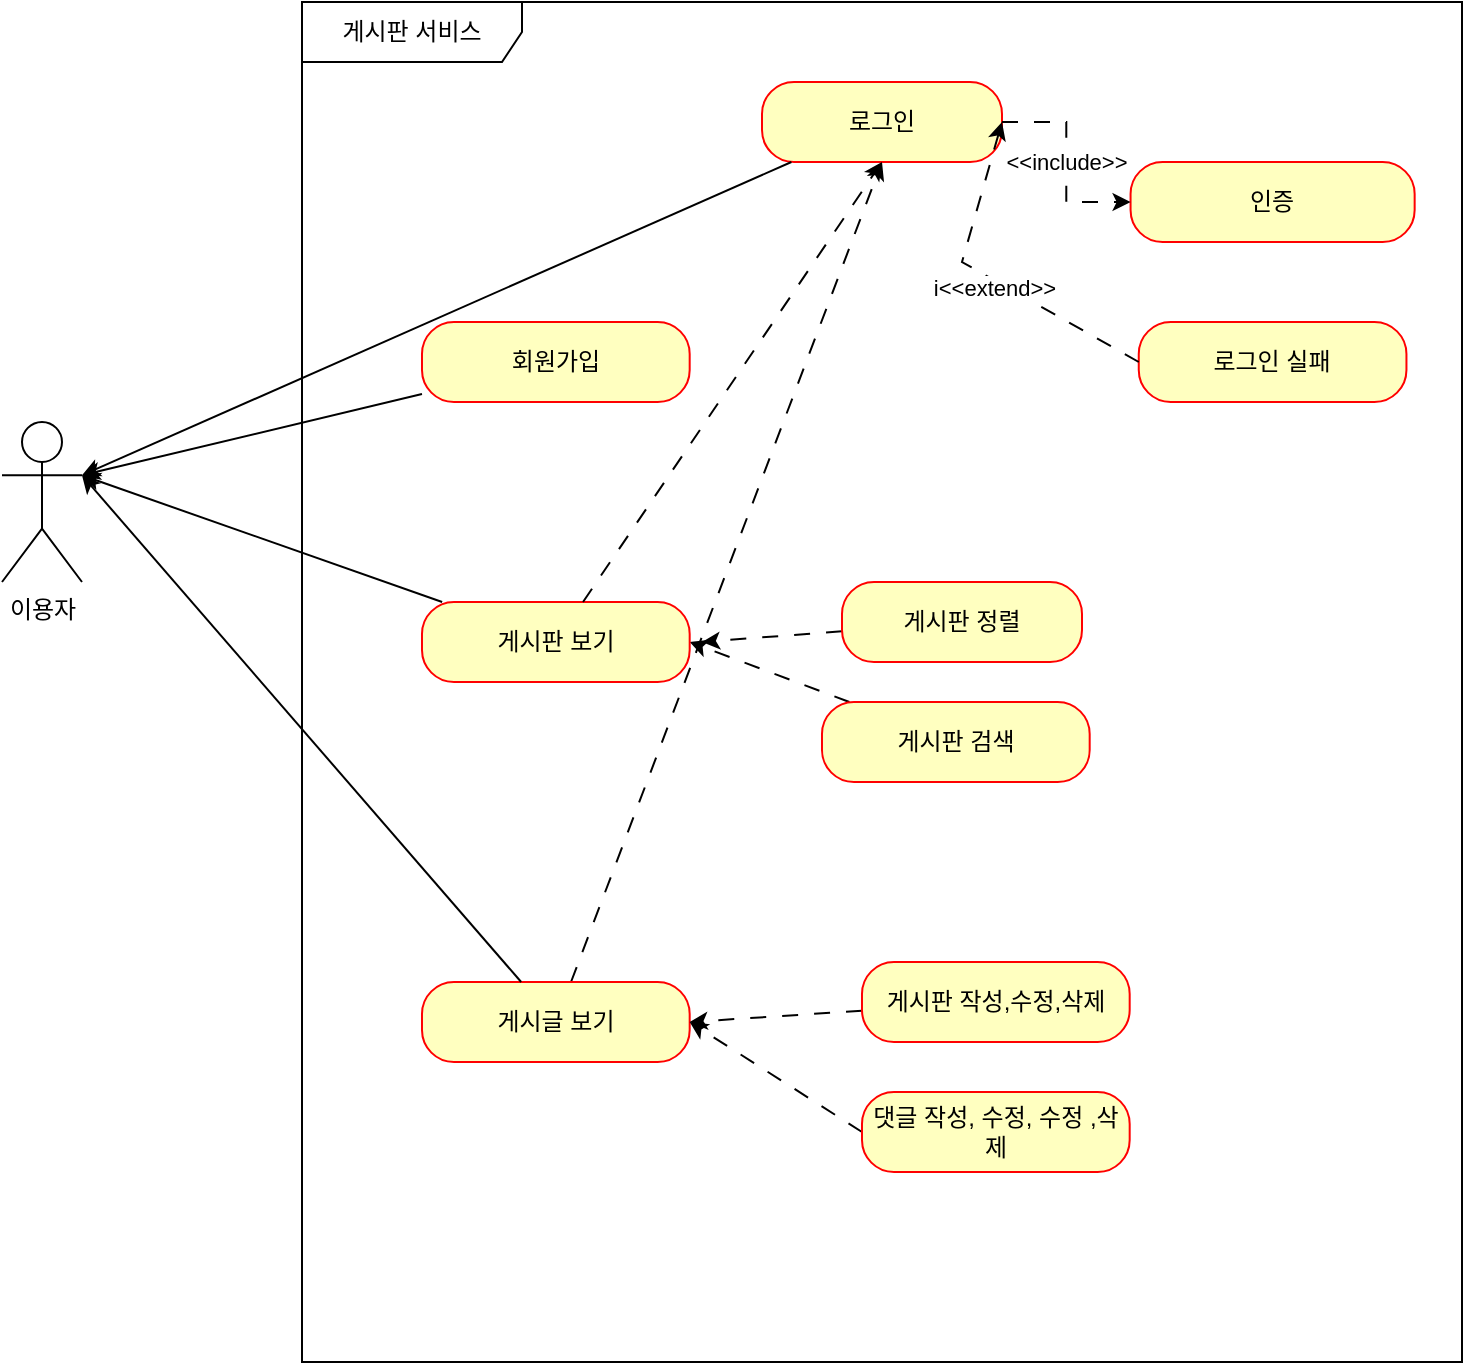 <mxfile version="21.1.8" type="github">
  <diagram name="페이지-1" id="e-IGw4EGKEeoW5YG7nj6">
    <mxGraphModel dx="1434" dy="764" grid="1" gridSize="10" guides="1" tooltips="1" connect="1" arrows="1" fold="1" page="1" pageScale="1" pageWidth="827" pageHeight="1169" math="0" shadow="0">
      <root>
        <mxCell id="0" />
        <mxCell id="1" parent="0" />
        <mxCell id="P9zMjxnoKLgyWeeg67JU-1" value="이용자" style="shape=umlActor;verticalLabelPosition=bottom;verticalAlign=top;html=1;" vertex="1" parent="1">
          <mxGeometry x="80" y="210" width="40" height="80" as="geometry" />
        </mxCell>
        <mxCell id="P9zMjxnoKLgyWeeg67JU-4" value="게시판 서비스" style="shape=umlFrame;whiteSpace=wrap;html=1;pointerEvents=0;width=110;height=30;" vertex="1" parent="1">
          <mxGeometry x="230" width="580" height="680" as="geometry" />
        </mxCell>
        <mxCell id="P9zMjxnoKLgyWeeg67JU-44" style="rounded=0;orthogonalLoop=1;jettySize=auto;html=1;entryX=1;entryY=0.5;entryDx=0;entryDy=0;dashed=1;dashPattern=8 8;" edge="1" parent="P9zMjxnoKLgyWeeg67JU-4" source="P9zMjxnoKLgyWeeg67JU-19" target="P9zMjxnoKLgyWeeg67JU-10">
          <mxGeometry relative="1" as="geometry" />
        </mxCell>
        <mxCell id="P9zMjxnoKLgyWeeg67JU-19" value="게시판 검색" style="rounded=1;whiteSpace=wrap;html=1;arcSize=40;fontColor=#000000;fillColor=#ffffc0;strokeColor=#ff0000;" vertex="1" parent="P9zMjxnoKLgyWeeg67JU-4">
          <mxGeometry x="259.997" y="350" width="133.846" height="40" as="geometry" />
        </mxCell>
        <mxCell id="P9zMjxnoKLgyWeeg67JU-41" style="rounded=0;orthogonalLoop=1;jettySize=auto;html=1;entryX=0.5;entryY=1;entryDx=0;entryDy=0;dashed=1;dashPattern=8 8;" edge="1" parent="P9zMjxnoKLgyWeeg67JU-4" source="P9zMjxnoKLgyWeeg67JU-14" target="P9zMjxnoKLgyWeeg67JU-15">
          <mxGeometry relative="1" as="geometry" />
        </mxCell>
        <mxCell id="P9zMjxnoKLgyWeeg67JU-14" value="게시글 보기" style="rounded=1;whiteSpace=wrap;html=1;arcSize=40;fontColor=#000000;fillColor=#ffffc0;strokeColor=#ff0000;" vertex="1" parent="P9zMjxnoKLgyWeeg67JU-4">
          <mxGeometry x="59.997" y="490" width="133.846" height="40" as="geometry" />
        </mxCell>
        <mxCell id="P9zMjxnoKLgyWeeg67JU-45" style="rounded=0;orthogonalLoop=1;jettySize=auto;html=1;entryX=1;entryY=0.5;entryDx=0;entryDy=0;dashed=1;dashPattern=8 8;" edge="1" parent="P9zMjxnoKLgyWeeg67JU-4" source="P9zMjxnoKLgyWeeg67JU-20" target="P9zMjxnoKLgyWeeg67JU-14">
          <mxGeometry relative="1" as="geometry" />
        </mxCell>
        <mxCell id="P9zMjxnoKLgyWeeg67JU-20" value="게시판 작성,수정,삭제" style="rounded=1;whiteSpace=wrap;html=1;arcSize=40;fontColor=#000000;fillColor=#ffffc0;strokeColor=#ff0000;" vertex="1" parent="P9zMjxnoKLgyWeeg67JU-4">
          <mxGeometry x="279.997" y="480" width="133.846" height="40" as="geometry" />
        </mxCell>
        <mxCell id="P9zMjxnoKLgyWeeg67JU-47" style="rounded=0;orthogonalLoop=1;jettySize=auto;html=1;entryX=1;entryY=0.5;entryDx=0;entryDy=0;dashed=1;dashPattern=8 8;exitX=0;exitY=0.5;exitDx=0;exitDy=0;" edge="1" parent="P9zMjxnoKLgyWeeg67JU-4" source="P9zMjxnoKLgyWeeg67JU-25" target="P9zMjxnoKLgyWeeg67JU-14">
          <mxGeometry relative="1" as="geometry" />
        </mxCell>
        <mxCell id="P9zMjxnoKLgyWeeg67JU-25" value="댓글 작성, 수정, 수정 ,삭제" style="rounded=1;whiteSpace=wrap;html=1;arcSize=40;fontColor=#000000;fillColor=#ffffc0;strokeColor=#ff0000;" vertex="1" parent="P9zMjxnoKLgyWeeg67JU-4">
          <mxGeometry x="279.997" y="545" width="133.846" height="40" as="geometry" />
        </mxCell>
        <mxCell id="P9zMjxnoKLgyWeeg67JU-17" value="로그인 실패" style="rounded=1;whiteSpace=wrap;html=1;arcSize=40;fontColor=#000000;fillColor=#ffffc0;strokeColor=#ff0000;" vertex="1" parent="P9zMjxnoKLgyWeeg67JU-4">
          <mxGeometry x="418.382" y="160" width="133.846" height="40" as="geometry" />
        </mxCell>
        <mxCell id="P9zMjxnoKLgyWeeg67JU-12" value="회원가입" style="rounded=1;whiteSpace=wrap;html=1;arcSize=40;fontColor=#000000;fillColor=#ffffc0;strokeColor=#ff0000;" vertex="1" parent="P9zMjxnoKLgyWeeg67JU-4">
          <mxGeometry x="59.997" y="160" width="133.846" height="40" as="geometry" />
        </mxCell>
        <mxCell id="P9zMjxnoKLgyWeeg67JU-10" value="게시판 보기" style="rounded=1;whiteSpace=wrap;html=1;arcSize=40;fontColor=#000000;fillColor=#ffffc0;strokeColor=#ff0000;" vertex="1" parent="P9zMjxnoKLgyWeeg67JU-4">
          <mxGeometry x="59.997" y="300" width="133.846" height="40" as="geometry" />
        </mxCell>
        <mxCell id="P9zMjxnoKLgyWeeg67JU-16" value="인증" style="rounded=1;whiteSpace=wrap;html=1;arcSize=40;fontColor=#000000;fillColor=#ffffc0;strokeColor=#ff0000;" vertex="1" parent="P9zMjxnoKLgyWeeg67JU-4">
          <mxGeometry x="414.286" y="80" width="142.041" height="40" as="geometry" />
        </mxCell>
        <mxCell id="P9zMjxnoKLgyWeeg67JU-43" style="rounded=0;orthogonalLoop=1;jettySize=auto;html=1;dashed=1;dashPattern=8 8;" edge="1" parent="P9zMjxnoKLgyWeeg67JU-4" source="P9zMjxnoKLgyWeeg67JU-18">
          <mxGeometry relative="1" as="geometry">
            <mxPoint x="200" y="320" as="targetPoint" />
          </mxGeometry>
        </mxCell>
        <mxCell id="P9zMjxnoKLgyWeeg67JU-18" value="게시판 정렬" style="rounded=1;whiteSpace=wrap;html=1;arcSize=40;fontColor=#000000;fillColor=#ffffc0;strokeColor=#ff0000;" vertex="1" parent="P9zMjxnoKLgyWeeg67JU-4">
          <mxGeometry x="270" y="290" width="120" height="40" as="geometry" />
        </mxCell>
        <mxCell id="P9zMjxnoKLgyWeeg67JU-15" value="로그인" style="rounded=1;whiteSpace=wrap;html=1;arcSize=40;fontColor=#000000;fillColor=#ffffc0;strokeColor=#ff0000;" vertex="1" parent="P9zMjxnoKLgyWeeg67JU-4">
          <mxGeometry x="230" y="40" width="120" height="40" as="geometry" />
        </mxCell>
        <mxCell id="P9zMjxnoKLgyWeeg67JU-33" style="rounded=0;orthogonalLoop=1;jettySize=auto;html=1;entryX=1;entryY=0.5;entryDx=0;entryDy=0;exitX=0;exitY=0.5;exitDx=0;exitDy=0;dashed=1;dashPattern=8 8;" edge="1" parent="P9zMjxnoKLgyWeeg67JU-4" source="P9zMjxnoKLgyWeeg67JU-17" target="P9zMjxnoKLgyWeeg67JU-15">
          <mxGeometry relative="1" as="geometry">
            <Array as="points">
              <mxPoint x="330" y="130" />
            </Array>
          </mxGeometry>
        </mxCell>
        <mxCell id="P9zMjxnoKLgyWeeg67JU-35" value="i&amp;lt;&amp;lt;extend&amp;gt;&amp;gt;" style="edgeLabel;html=1;align=center;verticalAlign=middle;resizable=0;points=[];" vertex="1" connectable="0" parent="P9zMjxnoKLgyWeeg67JU-33">
          <mxGeometry x="-0.064" y="3" relative="1" as="geometry">
            <mxPoint as="offset" />
          </mxGeometry>
        </mxCell>
        <mxCell id="P9zMjxnoKLgyWeeg67JU-34" value="&amp;lt;&amp;lt;include&amp;gt;&amp;gt;" style="edgeStyle=orthogonalEdgeStyle;rounded=0;orthogonalLoop=1;jettySize=auto;html=1;entryX=0;entryY=0.5;entryDx=0;entryDy=0;dashed=1;dashPattern=8 8;" edge="1" parent="P9zMjxnoKLgyWeeg67JU-4" source="P9zMjxnoKLgyWeeg67JU-15" target="P9zMjxnoKLgyWeeg67JU-16">
          <mxGeometry relative="1" as="geometry" />
        </mxCell>
        <mxCell id="P9zMjxnoKLgyWeeg67JU-38" style="rounded=0;orthogonalLoop=1;jettySize=auto;html=1;entryX=0.5;entryY=1;entryDx=0;entryDy=0;dashed=1;dashPattern=8 8;" edge="1" parent="P9zMjxnoKLgyWeeg67JU-4" source="P9zMjxnoKLgyWeeg67JU-10" target="P9zMjxnoKLgyWeeg67JU-15">
          <mxGeometry relative="1" as="geometry" />
        </mxCell>
        <mxCell id="P9zMjxnoKLgyWeeg67JU-26" style="rounded=0;orthogonalLoop=1;jettySize=auto;html=1;entryX=1;entryY=0.333;entryDx=0;entryDy=0;entryPerimeter=0;" edge="1" parent="1" source="P9zMjxnoKLgyWeeg67JU-12" target="P9zMjxnoKLgyWeeg67JU-1">
          <mxGeometry relative="1" as="geometry" />
        </mxCell>
        <mxCell id="P9zMjxnoKLgyWeeg67JU-28" style="rounded=0;orthogonalLoop=1;jettySize=auto;html=1;entryX=1;entryY=0.333;entryDx=0;entryDy=0;entryPerimeter=0;" edge="1" parent="1" source="P9zMjxnoKLgyWeeg67JU-15" target="P9zMjxnoKLgyWeeg67JU-1">
          <mxGeometry relative="1" as="geometry">
            <mxPoint x="130" y="240" as="targetPoint" />
          </mxGeometry>
        </mxCell>
        <mxCell id="P9zMjxnoKLgyWeeg67JU-30" style="rounded=0;orthogonalLoop=1;jettySize=auto;html=1;entryX=1;entryY=0.333;entryDx=0;entryDy=0;entryPerimeter=0;" edge="1" parent="1" source="P9zMjxnoKLgyWeeg67JU-10" target="P9zMjxnoKLgyWeeg67JU-1">
          <mxGeometry relative="1" as="geometry" />
        </mxCell>
        <mxCell id="P9zMjxnoKLgyWeeg67JU-31" style="rounded=0;orthogonalLoop=1;jettySize=auto;html=1;entryX=1;entryY=0.333;entryDx=0;entryDy=0;entryPerimeter=0;" edge="1" parent="1" source="P9zMjxnoKLgyWeeg67JU-14" target="P9zMjxnoKLgyWeeg67JU-1">
          <mxGeometry relative="1" as="geometry" />
        </mxCell>
      </root>
    </mxGraphModel>
  </diagram>
</mxfile>
